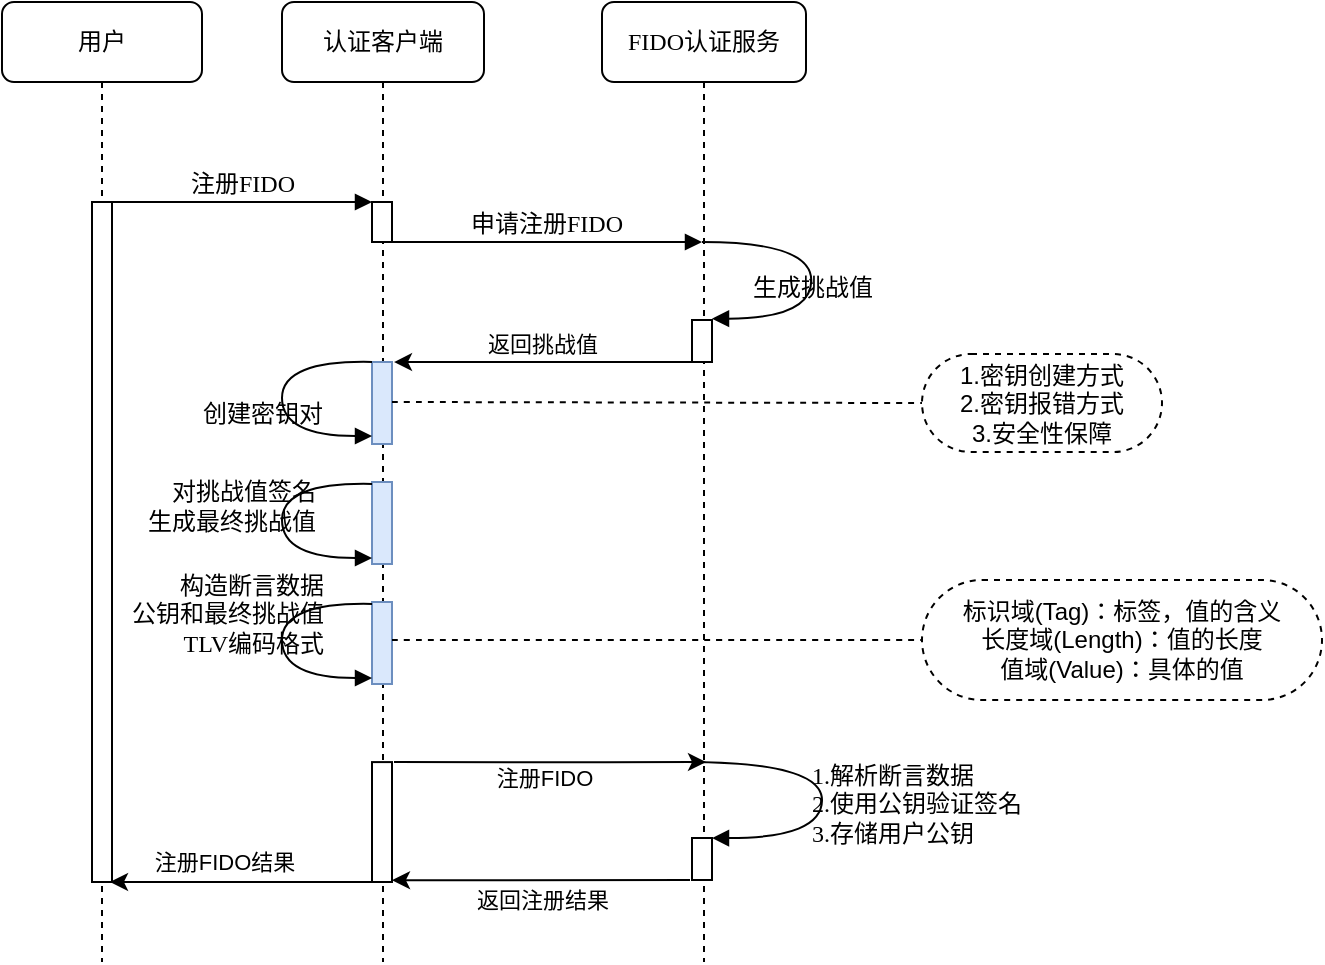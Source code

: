 <mxfile version="15.3.1" type="github">
  <diagram name="Page-1" id="13e1069c-82ec-6db2-03f1-153e76fe0fe0">
    <mxGraphModel dx="946" dy="535" grid="1" gridSize="10" guides="1" tooltips="1" connect="1" arrows="1" fold="1" page="1" pageScale="1" pageWidth="1100" pageHeight="850" background="none" math="0" shadow="0">
      <root>
        <mxCell id="0" />
        <mxCell id="1" parent="0" />
        <mxCell id="7baba1c4bc27f4b0-2" value="认证客户端" style="shape=umlLifeline;perimeter=lifelinePerimeter;whiteSpace=wrap;html=1;container=1;collapsible=0;recursiveResize=0;outlineConnect=0;rounded=1;shadow=0;comic=0;labelBackgroundColor=none;strokeWidth=1;fontFamily=Verdana;fontSize=12;align=center;" parent="1" vertex="1">
          <mxGeometry x="488" y="120" width="101" height="480" as="geometry" />
        </mxCell>
        <mxCell id="Q3eLXCu4EJtIT---aeLw-5" value="" style="html=1;points=[];perimeter=orthogonalPerimeter;rounded=0;shadow=0;comic=0;labelBackgroundColor=none;strokeWidth=1;fontFamily=Verdana;fontSize=12;align=left;labelPosition=right;verticalLabelPosition=bottom;verticalAlign=top;labelBorderColor=none;fillColor=#dae8fc;strokeColor=#6c8ebf;" vertex="1" parent="7baba1c4bc27f4b0-2">
          <mxGeometry x="45" y="180" width="10" height="41" as="geometry" />
        </mxCell>
        <mxCell id="Q3eLXCu4EJtIT---aeLw-6" value="创建密钥对" style="html=1;verticalAlign=bottom;endArrow=block;labelBackgroundColor=none;fontFamily=Verdana;fontSize=12;elbow=vertical;edgeStyle=orthogonalEdgeStyle;curved=1;entryX=1;entryY=0.286;entryPerimeter=0;exitX=0;exitY=0.056;exitPerimeter=0;exitDx=0;exitDy=0;" edge="1" parent="7baba1c4bc27f4b0-2">
          <mxGeometry x="0.266" y="-10" relative="1" as="geometry">
            <mxPoint x="45" y="179.976" as="sourcePoint" />
            <mxPoint x="45.003" y="217.003" as="targetPoint" />
            <Array as="points">
              <mxPoint x="45" y="179" />
              <mxPoint y="179" />
              <mxPoint y="217" />
            </Array>
            <mxPoint as="offset" />
          </mxGeometry>
        </mxCell>
        <mxCell id="Q3eLXCu4EJtIT---aeLw-7" value="" style="html=1;points=[];perimeter=orthogonalPerimeter;rounded=0;shadow=0;comic=0;labelBackgroundColor=none;strokeWidth=1;fontFamily=Verdana;fontSize=12;align=left;labelPosition=right;verticalLabelPosition=bottom;verticalAlign=top;labelBorderColor=none;fillColor=#dae8fc;strokeColor=#6c8ebf;" vertex="1" parent="7baba1c4bc27f4b0-2">
          <mxGeometry x="45" y="240" width="10" height="41" as="geometry" />
        </mxCell>
        <mxCell id="Q3eLXCu4EJtIT---aeLw-8" value="&lt;div&gt;&lt;span&gt;对挑战值签名&lt;/span&gt;&lt;/div&gt;&lt;div&gt;&lt;span&gt;生成最终挑战值&lt;/span&gt;&lt;/div&gt;" style="html=1;verticalAlign=bottom;endArrow=block;labelBackgroundColor=none;fontFamily=Verdana;fontSize=12;elbow=vertical;edgeStyle=orthogonalEdgeStyle;curved=1;entryX=1;entryY=0.286;entryPerimeter=0;exitX=0;exitY=0.056;exitPerimeter=0;exitDx=0;exitDy=0;align=right;" edge="1" parent="7baba1c4bc27f4b0-2">
          <mxGeometry x="0.578" y="9" relative="1" as="geometry">
            <mxPoint x="45" y="240.976" as="sourcePoint" />
            <mxPoint x="45.003" y="278.003" as="targetPoint" />
            <Array as="points">
              <mxPoint x="45" y="240" />
              <mxPoint y="240" />
              <mxPoint y="278" />
            </Array>
            <mxPoint as="offset" />
          </mxGeometry>
        </mxCell>
        <mxCell id="Q3eLXCu4EJtIT---aeLw-28" value="" style="html=1;points=[];perimeter=orthogonalPerimeter;rounded=0;shadow=0;comic=0;labelBackgroundColor=none;strokeWidth=1;fontFamily=Verdana;fontSize=12;align=left;labelPosition=right;verticalLabelPosition=bottom;verticalAlign=top;labelBorderColor=none;fillColor=#dae8fc;strokeColor=#6c8ebf;" vertex="1" parent="7baba1c4bc27f4b0-2">
          <mxGeometry x="45" y="300" width="10" height="41" as="geometry" />
        </mxCell>
        <mxCell id="Q3eLXCu4EJtIT---aeLw-29" value="&lt;div&gt;&lt;span&gt;构造断言数据&lt;/span&gt;&lt;br&gt;&lt;/div&gt;&lt;div&gt;&lt;span&gt;公钥和最终挑战值&lt;/span&gt;&lt;/div&gt;&lt;div&gt;&lt;span&gt;TLV编码格式&lt;/span&gt;&lt;/div&gt;" style="html=1;verticalAlign=bottom;endArrow=block;labelBackgroundColor=none;fontFamily=Verdana;fontSize=12;elbow=vertical;edgeStyle=orthogonalEdgeStyle;curved=1;entryX=1;entryY=0.286;entryPerimeter=0;exitX=0;exitY=0.056;exitPerimeter=0;exitDx=0;exitDy=0;align=right;" edge="1" parent="7baba1c4bc27f4b0-2">
          <mxGeometry x="0.641" y="8" relative="1" as="geometry">
            <mxPoint x="45" y="300.976" as="sourcePoint" />
            <mxPoint x="45.003" y="338.003" as="targetPoint" />
            <Array as="points">
              <mxPoint x="45" y="300" />
              <mxPoint y="300" />
              <mxPoint y="338" />
            </Array>
            <mxPoint as="offset" />
          </mxGeometry>
        </mxCell>
        <mxCell id="7baba1c4bc27f4b0-3" value="FIDO认证服务" style="shape=umlLifeline;perimeter=lifelinePerimeter;whiteSpace=wrap;html=1;container=1;collapsible=0;recursiveResize=0;outlineConnect=0;rounded=1;shadow=0;comic=0;labelBackgroundColor=none;strokeWidth=1;fontFamily=Verdana;fontSize=12;align=center;" parent="1" vertex="1">
          <mxGeometry x="648" y="120" width="102" height="480" as="geometry" />
        </mxCell>
        <mxCell id="7baba1c4bc27f4b0-13" value="" style="html=1;points=[];perimeter=orthogonalPerimeter;rounded=0;shadow=0;comic=0;labelBackgroundColor=none;strokeWidth=1;fontFamily=Verdana;fontSize=12;align=center;" parent="7baba1c4bc27f4b0-3" vertex="1">
          <mxGeometry x="45" y="159" width="10" height="21" as="geometry" />
        </mxCell>
        <mxCell id="Q3eLXCu4EJtIT---aeLw-9" value="" style="html=1;points=[];perimeter=orthogonalPerimeter;rounded=0;shadow=0;comic=0;labelBackgroundColor=none;strokeWidth=1;fontFamily=Verdana;fontSize=12;align=center;" vertex="1" parent="7baba1c4bc27f4b0-3">
          <mxGeometry x="-115" y="380.05" width="10" height="59.95" as="geometry" />
        </mxCell>
        <mxCell id="Q3eLXCu4EJtIT---aeLw-25" value="1.解析断言数据&lt;br&gt;2.使用公钥验证签名&lt;br&gt;3.存储用户公钥" style="html=1;verticalAlign=bottom;endArrow=block;labelBackgroundColor=none;fontFamily=Verdana;fontSize=12;elbow=vertical;edgeStyle=orthogonalEdgeStyle;curved=1;align=left;" edge="1" parent="7baba1c4bc27f4b0-3">
          <mxGeometry x="0.404" y="7" relative="1" as="geometry">
            <mxPoint x="42" y="380" as="sourcePoint" />
            <mxPoint x="55" y="418.05" as="targetPoint" />
            <Array as="points">
              <mxPoint x="110" y="380.05" />
              <mxPoint x="110" y="418.05" />
            </Array>
            <mxPoint as="offset" />
          </mxGeometry>
        </mxCell>
        <mxCell id="Q3eLXCu4EJtIT---aeLw-10" style="edgeStyle=orthogonalEdgeStyle;rounded=0;orthogonalLoop=1;jettySize=auto;html=1;" edge="1" parent="7baba1c4bc27f4b0-3">
          <mxGeometry relative="1" as="geometry">
            <mxPoint x="-104" y="380.05" as="sourcePoint" />
            <mxPoint x="52" y="380" as="targetPoint" />
            <Array as="points">
              <mxPoint x="2" y="380" />
              <mxPoint x="2" y="380" />
            </Array>
          </mxGeometry>
        </mxCell>
        <mxCell id="Q3eLXCu4EJtIT---aeLw-11" value="注册FIDO" style="edgeLabel;html=1;align=center;verticalAlign=middle;resizable=0;points=[];" vertex="1" connectable="0" parent="Q3eLXCu4EJtIT---aeLw-10">
          <mxGeometry x="-0.307" y="-3" relative="1" as="geometry">
            <mxPoint x="21" y="5" as="offset" />
          </mxGeometry>
        </mxCell>
        <mxCell id="Q3eLXCu4EJtIT---aeLw-14" value="返回注册结果" style="edgeStyle=orthogonalEdgeStyle;rounded=0;orthogonalLoop=1;jettySize=auto;html=1;entryX=1.1;entryY=0.261;entryDx=0;entryDy=0;entryPerimeter=0;" edge="1" parent="7baba1c4bc27f4b0-3">
          <mxGeometry x="-0.007" y="10" relative="1" as="geometry">
            <mxPoint x="44" y="439.05" as="sourcePoint" />
            <mxPoint x="-105" y="439.08" as="targetPoint" />
            <mxPoint as="offset" />
          </mxGeometry>
        </mxCell>
        <mxCell id="Q3eLXCu4EJtIT---aeLw-32" value="" style="html=1;points=[];perimeter=orthogonalPerimeter;rounded=0;shadow=0;comic=0;labelBackgroundColor=none;strokeWidth=1;fontFamily=Verdana;fontSize=12;align=center;" vertex="1" parent="7baba1c4bc27f4b0-3">
          <mxGeometry x="45" y="418.0" width="10" height="21" as="geometry" />
        </mxCell>
        <mxCell id="7baba1c4bc27f4b0-8" value="用户" style="shape=umlLifeline;perimeter=lifelinePerimeter;whiteSpace=wrap;html=1;container=1;collapsible=0;recursiveResize=0;outlineConnect=0;rounded=1;shadow=0;comic=0;labelBackgroundColor=none;strokeWidth=1;fontFamily=Verdana;fontSize=12;align=center;" parent="1" vertex="1">
          <mxGeometry x="348" y="120" width="100" height="480" as="geometry" />
        </mxCell>
        <mxCell id="7baba1c4bc27f4b0-9" value="" style="html=1;points=[];perimeter=orthogonalPerimeter;rounded=0;shadow=0;comic=0;labelBackgroundColor=none;strokeWidth=1;fontFamily=Verdana;fontSize=12;align=center;" parent="7baba1c4bc27f4b0-8" vertex="1">
          <mxGeometry x="45" y="100" width="10" height="340" as="geometry" />
        </mxCell>
        <mxCell id="7baba1c4bc27f4b0-11" value="注册FIDO" style="html=1;verticalAlign=bottom;endArrow=block;entryX=0;entryY=0;labelBackgroundColor=none;fontFamily=Verdana;fontSize=12;edgeStyle=elbowEdgeStyle;elbow=vertical;" parent="1" source="7baba1c4bc27f4b0-9" edge="1">
          <mxGeometry relative="1" as="geometry">
            <mxPoint x="468" y="230" as="sourcePoint" />
            <mxPoint x="533" y="220" as="targetPoint" />
          </mxGeometry>
        </mxCell>
        <mxCell id="Q3eLXCu4EJtIT---aeLw-1" value="生成挑战值" style="html=1;verticalAlign=bottom;endArrow=block;labelBackgroundColor=none;fontFamily=Verdana;fontSize=12;elbow=vertical;edgeStyle=orthogonalEdgeStyle;curved=1;entryX=1;entryY=0.286;entryPerimeter=0;exitX=1.038;exitY=0.345;exitPerimeter=0;" edge="1" parent="1">
          <mxGeometry x="0.215" relative="1" as="geometry">
            <mxPoint x="698.003" y="240" as="sourcePoint" />
            <mxPoint x="703.003" y="278.333" as="targetPoint" />
            <Array as="points">
              <mxPoint x="752.67" y="240" />
              <mxPoint x="752.67" y="278" />
            </Array>
            <mxPoint as="offset" />
          </mxGeometry>
        </mxCell>
        <mxCell id="Q3eLXCu4EJtIT---aeLw-2" value="申请注册FIDO" style="html=1;verticalAlign=bottom;endArrow=block;labelBackgroundColor=none;fontFamily=Verdana;fontSize=12;edgeStyle=elbowEdgeStyle;elbow=vertical;exitX=0.9;exitY=0.087;exitDx=0;exitDy=0;exitPerimeter=0;" edge="1" parent="1">
          <mxGeometry relative="1" as="geometry">
            <mxPoint x="542" y="240.01" as="sourcePoint" />
            <mxPoint x="698" y="240" as="targetPoint" />
          </mxGeometry>
        </mxCell>
        <mxCell id="Q3eLXCu4EJtIT---aeLw-3" value="返回挑战值" style="edgeStyle=orthogonalEdgeStyle;rounded=0;orthogonalLoop=1;jettySize=auto;html=1;entryX=1.1;entryY=0.261;entryDx=0;entryDy=0;entryPerimeter=0;" edge="1" parent="1">
          <mxGeometry x="0.007" y="-9" relative="1" as="geometry">
            <mxPoint x="693" y="300" as="sourcePoint" />
            <mxPoint x="544" y="300.03" as="targetPoint" />
            <mxPoint as="offset" />
          </mxGeometry>
        </mxCell>
        <mxCell id="Q3eLXCu4EJtIT---aeLw-4" value="" style="html=1;points=[];perimeter=orthogonalPerimeter;rounded=0;shadow=0;comic=0;labelBackgroundColor=none;strokeWidth=1;fontFamily=Verdana;fontSize=12;align=center;" vertex="1" parent="1">
          <mxGeometry x="533" y="220" width="10" height="20" as="geometry" />
        </mxCell>
        <mxCell id="Q3eLXCu4EJtIT---aeLw-33" value="1.密钥创建方式&lt;br&gt;2.密钥报错方式&lt;br&gt;3.安全性保障" style="whiteSpace=wrap;html=1;rounded=1;arcSize=50;align=center;verticalAlign=middle;strokeWidth=1;autosize=1;spacing=4;treeFolding=1;treeMoving=1;newEdgeStyle={&quot;edgeStyle&quot;:&quot;entityRelationEdgeStyle&quot;,&quot;startArrow&quot;:&quot;none&quot;,&quot;endArrow&quot;:&quot;none&quot;,&quot;segment&quot;:10,&quot;curved&quot;:1};dashed=1;" vertex="1" parent="1">
          <mxGeometry x="808" y="296" width="120" height="49" as="geometry" />
        </mxCell>
        <mxCell id="Q3eLXCu4EJtIT---aeLw-34" value="" style="edgeStyle=entityRelationEdgeStyle;startArrow=none;endArrow=none;segment=10;curved=1;dashed=1;exitX=1;exitY=0.488;exitDx=0;exitDy=0;exitPerimeter=0;" edge="1" target="Q3eLXCu4EJtIT---aeLw-33" parent="1" source="Q3eLXCu4EJtIT---aeLw-5">
          <mxGeometry relative="1" as="geometry">
            <mxPoint x="800" y="348" as="sourcePoint" />
          </mxGeometry>
        </mxCell>
        <mxCell id="Q3eLXCu4EJtIT---aeLw-36" value="标识域(Tag)：标签，值的含义&lt;br&gt;长度域(Length)：值的长度&lt;br&gt;值域(Value)：具体的值" style="whiteSpace=wrap;html=1;rounded=1;arcSize=50;align=center;verticalAlign=middle;strokeWidth=1;autosize=1;spacing=4;treeFolding=1;treeMoving=1;newEdgeStyle={&quot;edgeStyle&quot;:&quot;entityRelationEdgeStyle&quot;,&quot;startArrow&quot;:&quot;none&quot;,&quot;endArrow&quot;:&quot;none&quot;,&quot;segment&quot;:10,&quot;curved&quot;:1};dashed=1;" vertex="1" parent="1">
          <mxGeometry x="808" y="409" width="200" height="60" as="geometry" />
        </mxCell>
        <mxCell id="Q3eLXCu4EJtIT---aeLw-37" value="" style="edgeStyle=entityRelationEdgeStyle;startArrow=none;endArrow=none;segment=10;curved=1;dashed=1;exitX=1;exitY=0.488;exitDx=0;exitDy=0;exitPerimeter=0;" edge="1" parent="1" target="Q3eLXCu4EJtIT---aeLw-36">
          <mxGeometry relative="1" as="geometry">
            <mxPoint x="543" y="439.008" as="sourcePoint" />
          </mxGeometry>
        </mxCell>
        <mxCell id="Q3eLXCu4EJtIT---aeLw-15" value="注册FIDO结果" style="edgeStyle=orthogonalEdgeStyle;rounded=0;orthogonalLoop=1;jettySize=auto;html=1;entryX=0.9;entryY=1;entryDx=0;entryDy=0;entryPerimeter=0;exitX=0;exitY=1;exitDx=0;exitDy=0;exitPerimeter=0;" edge="1" parent="1" source="Q3eLXCu4EJtIT---aeLw-9" target="7baba1c4bc27f4b0-9">
          <mxGeometry x="0.128" y="-10" relative="1" as="geometry">
            <mxPoint x="552" y="540.05" as="sourcePoint" />
            <mxPoint x="403" y="540.08" as="targetPoint" />
            <mxPoint as="offset" />
            <Array as="points">
              <mxPoint x="470" y="560" />
              <mxPoint x="470" y="560" />
            </Array>
          </mxGeometry>
        </mxCell>
      </root>
    </mxGraphModel>
  </diagram>
</mxfile>
